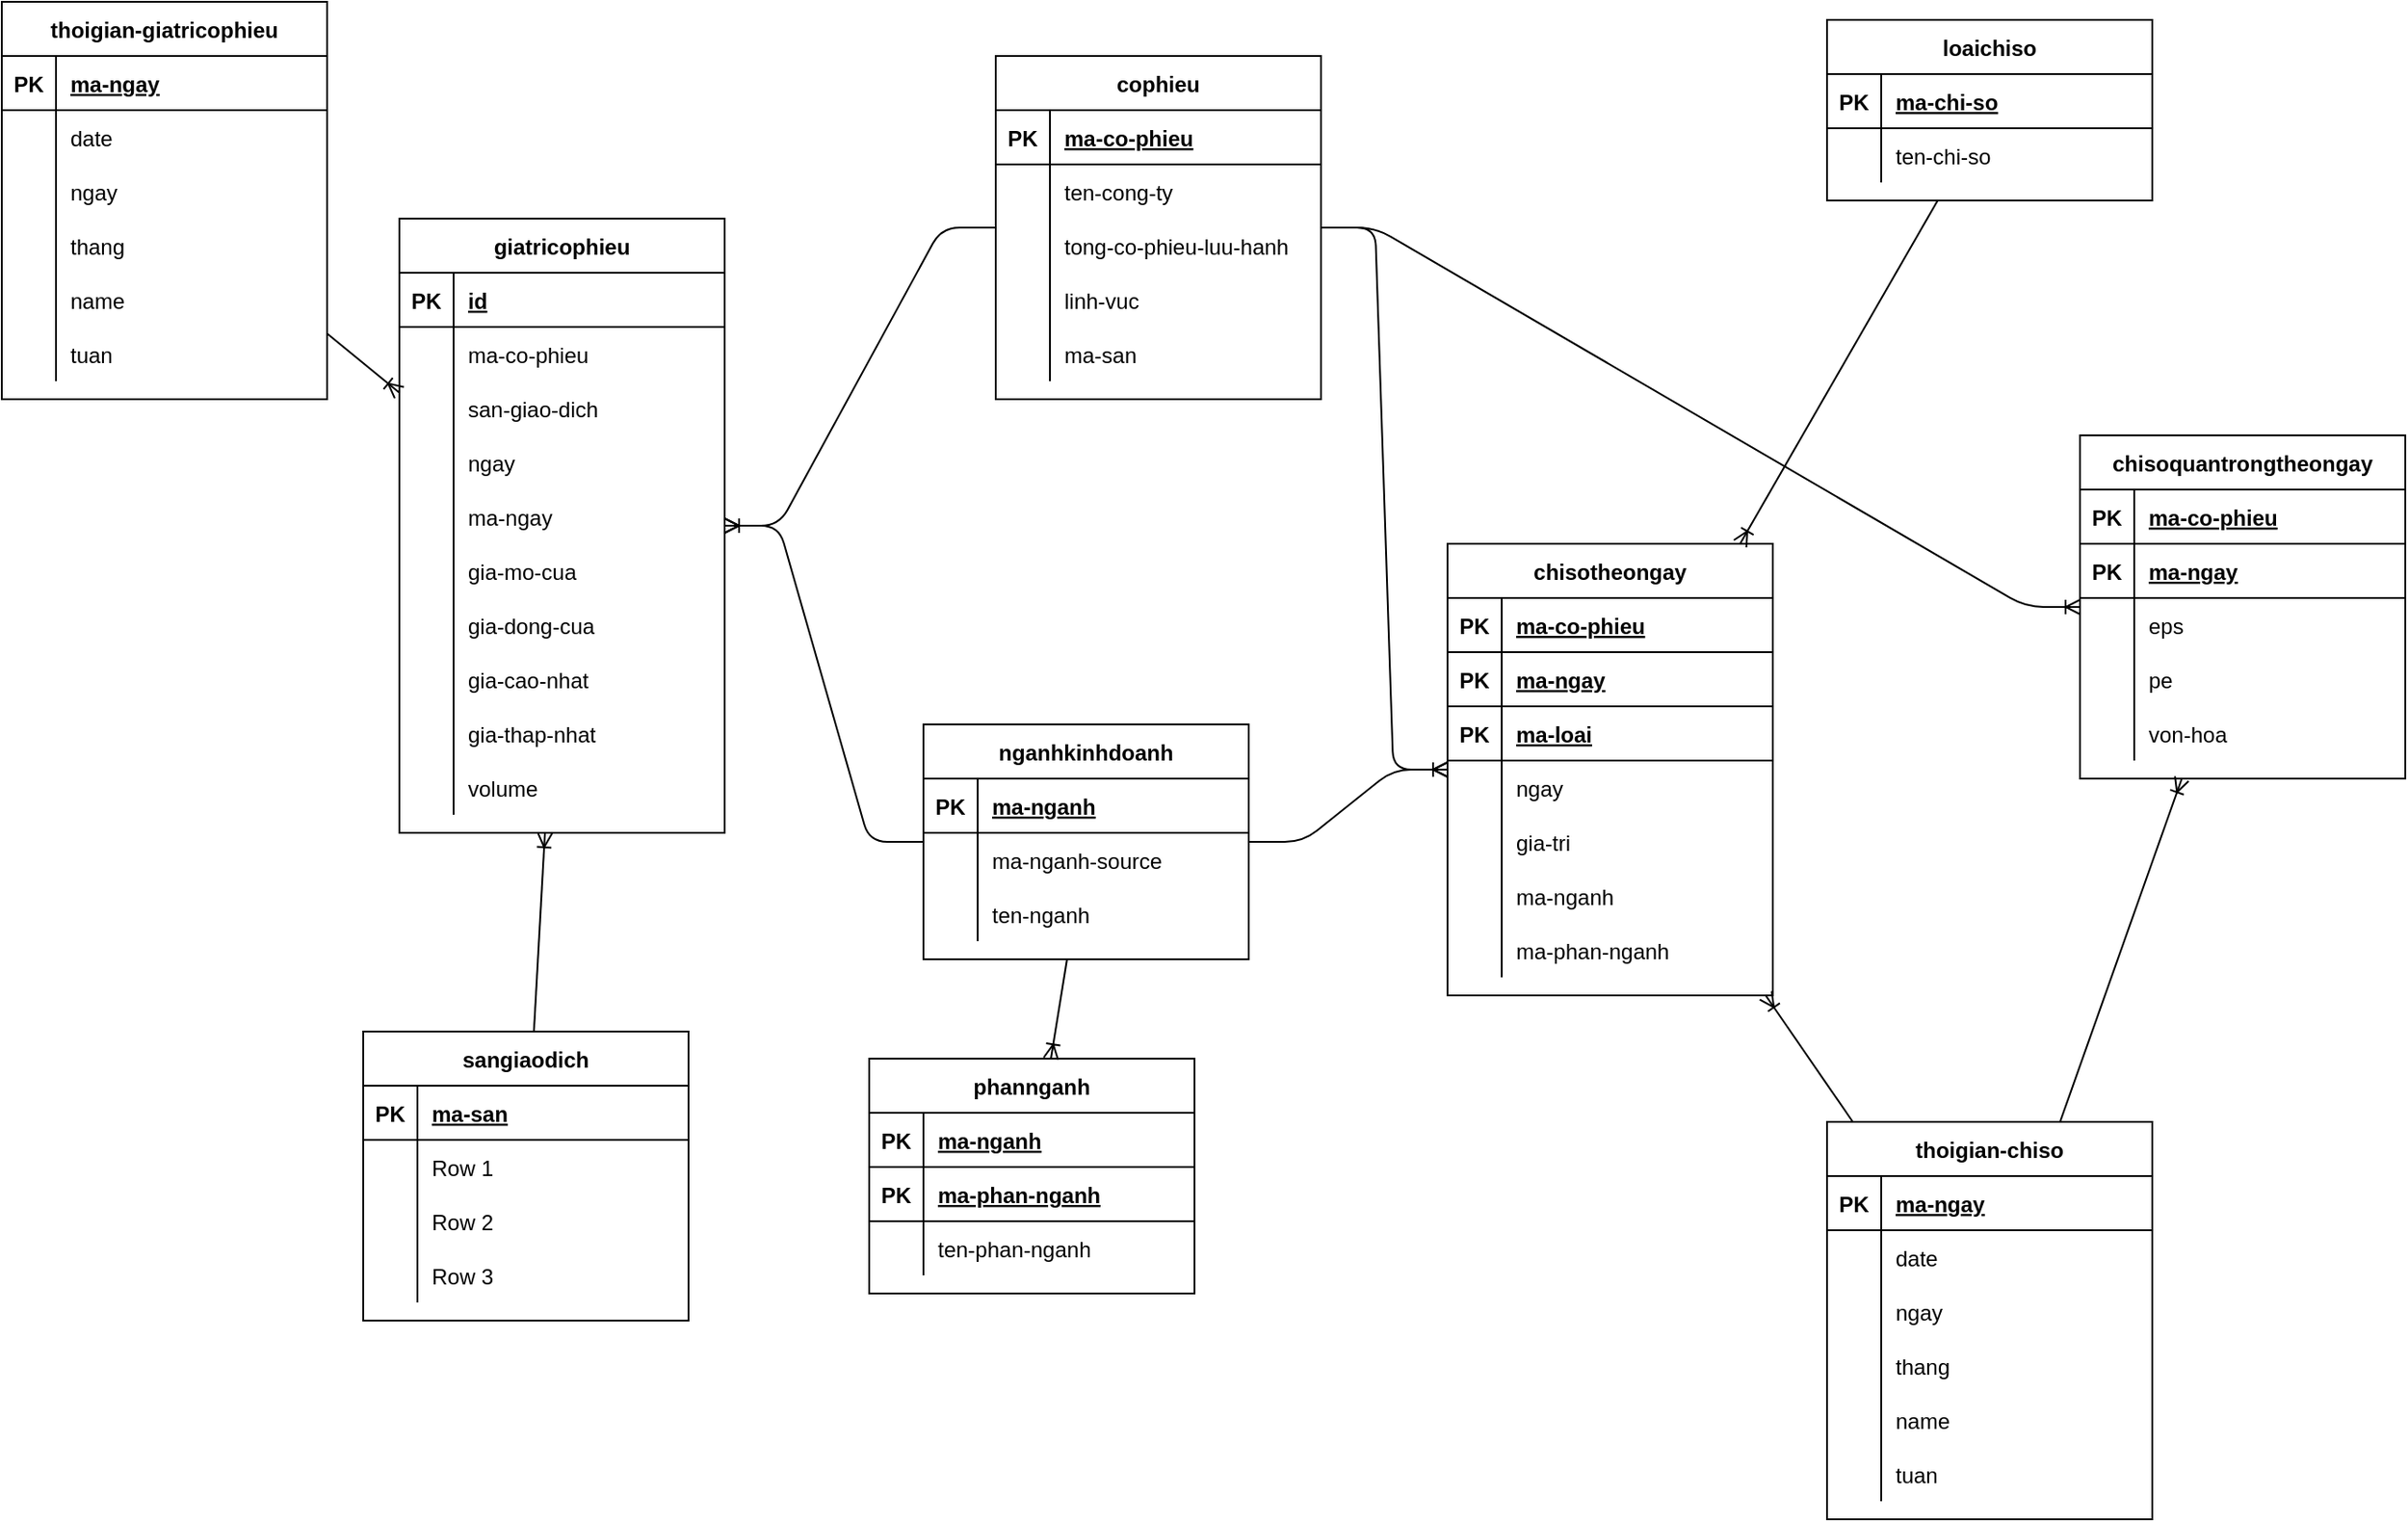<mxfile version="14.6.13" type="device"><diagram id="R2lEEEUBdFMjLlhIrx00" name="Page-1"><mxGraphModel dx="1936" dy="806" grid="1" gridSize="10" guides="1" tooltips="1" connect="1" arrows="1" fold="1" page="1" pageScale="1" pageWidth="850" pageHeight="1100" math="0" shadow="0" extFonts="Permanent Marker^https://fonts.googleapis.com/css?family=Permanent+Marker"><root><mxCell id="0"/><mxCell id="1" parent="0"/><mxCell id="QO1BXG3gy1LsnxN96RJE-1" value="giatricophieu" style="shape=table;startSize=30;container=1;collapsible=1;childLayout=tableLayout;fixedRows=1;rowLines=0;fontStyle=1;align=center;resizeLast=1;" parent="1" vertex="1"><mxGeometry x="60" y="210" width="180" height="340" as="geometry"/></mxCell><mxCell id="QO1BXG3gy1LsnxN96RJE-2" value="" style="shape=partialRectangle;collapsible=0;dropTarget=0;pointerEvents=0;fillColor=none;top=0;left=0;bottom=1;right=0;points=[[0,0.5],[1,0.5]];portConstraint=eastwest;" parent="QO1BXG3gy1LsnxN96RJE-1" vertex="1"><mxGeometry y="30" width="180" height="30" as="geometry"/></mxCell><mxCell id="QO1BXG3gy1LsnxN96RJE-3" value="PK" style="shape=partialRectangle;connectable=0;fillColor=none;top=0;left=0;bottom=0;right=0;fontStyle=1;overflow=hidden;" parent="QO1BXG3gy1LsnxN96RJE-2" vertex="1"><mxGeometry width="30" height="30" as="geometry"/></mxCell><mxCell id="QO1BXG3gy1LsnxN96RJE-4" value="id" style="shape=partialRectangle;connectable=0;fillColor=none;top=0;left=0;bottom=0;right=0;align=left;spacingLeft=6;fontStyle=5;overflow=hidden;" parent="QO1BXG3gy1LsnxN96RJE-2" vertex="1"><mxGeometry x="30" width="150" height="30" as="geometry"/></mxCell><mxCell id="QO1BXG3gy1LsnxN96RJE-5" value="" style="shape=partialRectangle;collapsible=0;dropTarget=0;pointerEvents=0;fillColor=none;top=0;left=0;bottom=0;right=0;points=[[0,0.5],[1,0.5]];portConstraint=eastwest;" parent="QO1BXG3gy1LsnxN96RJE-1" vertex="1"><mxGeometry y="60" width="180" height="30" as="geometry"/></mxCell><mxCell id="QO1BXG3gy1LsnxN96RJE-6" value="" style="shape=partialRectangle;connectable=0;fillColor=none;top=0;left=0;bottom=0;right=0;editable=1;overflow=hidden;" parent="QO1BXG3gy1LsnxN96RJE-5" vertex="1"><mxGeometry width="30" height="30" as="geometry"/></mxCell><mxCell id="QO1BXG3gy1LsnxN96RJE-7" value="ma-co-phieu" style="shape=partialRectangle;connectable=0;fillColor=none;top=0;left=0;bottom=0;right=0;align=left;spacingLeft=6;overflow=hidden;" parent="QO1BXG3gy1LsnxN96RJE-5" vertex="1"><mxGeometry x="30" width="150" height="30" as="geometry"/></mxCell><mxCell id="QO1BXG3gy1LsnxN96RJE-8" value="" style="shape=partialRectangle;collapsible=0;dropTarget=0;pointerEvents=0;fillColor=none;top=0;left=0;bottom=0;right=0;points=[[0,0.5],[1,0.5]];portConstraint=eastwest;" parent="QO1BXG3gy1LsnxN96RJE-1" vertex="1"><mxGeometry y="90" width="180" height="30" as="geometry"/></mxCell><mxCell id="QO1BXG3gy1LsnxN96RJE-9" value="" style="shape=partialRectangle;connectable=0;fillColor=none;top=0;left=0;bottom=0;right=0;editable=1;overflow=hidden;" parent="QO1BXG3gy1LsnxN96RJE-8" vertex="1"><mxGeometry width="30" height="30" as="geometry"/></mxCell><mxCell id="QO1BXG3gy1LsnxN96RJE-10" value="san-giao-dich" style="shape=partialRectangle;connectable=0;fillColor=none;top=0;left=0;bottom=0;right=0;align=left;spacingLeft=6;overflow=hidden;" parent="QO1BXG3gy1LsnxN96RJE-8" vertex="1"><mxGeometry x="30" width="150" height="30" as="geometry"/></mxCell><mxCell id="QO1BXG3gy1LsnxN96RJE-11" value="" style="shape=partialRectangle;collapsible=0;dropTarget=0;pointerEvents=0;fillColor=none;top=0;left=0;bottom=0;right=0;points=[[0,0.5],[1,0.5]];portConstraint=eastwest;" parent="QO1BXG3gy1LsnxN96RJE-1" vertex="1"><mxGeometry y="120" width="180" height="30" as="geometry"/></mxCell><mxCell id="QO1BXG3gy1LsnxN96RJE-12" value="" style="shape=partialRectangle;connectable=0;fillColor=none;top=0;left=0;bottom=0;right=0;editable=1;overflow=hidden;" parent="QO1BXG3gy1LsnxN96RJE-11" vertex="1"><mxGeometry width="30" height="30" as="geometry"/></mxCell><mxCell id="QO1BXG3gy1LsnxN96RJE-13" value="ngay" style="shape=partialRectangle;connectable=0;fillColor=none;top=0;left=0;bottom=0;right=0;align=left;spacingLeft=6;overflow=hidden;" parent="QO1BXG3gy1LsnxN96RJE-11" vertex="1"><mxGeometry x="30" width="150" height="30" as="geometry"/></mxCell><mxCell id="0ZC-6zuhGSkd_Fco87o0-4" value="" style="shape=partialRectangle;collapsible=0;dropTarget=0;pointerEvents=0;fillColor=none;top=0;left=0;bottom=0;right=0;points=[[0,0.5],[1,0.5]];portConstraint=eastwest;" parent="QO1BXG3gy1LsnxN96RJE-1" vertex="1"><mxGeometry y="150" width="180" height="30" as="geometry"/></mxCell><mxCell id="0ZC-6zuhGSkd_Fco87o0-5" value="" style="shape=partialRectangle;connectable=0;fillColor=none;top=0;left=0;bottom=0;right=0;editable=1;overflow=hidden;" parent="0ZC-6zuhGSkd_Fco87o0-4" vertex="1"><mxGeometry width="30" height="30" as="geometry"/></mxCell><mxCell id="0ZC-6zuhGSkd_Fco87o0-6" value="ma-ngay" style="shape=partialRectangle;connectable=0;fillColor=none;top=0;left=0;bottom=0;right=0;align=left;spacingLeft=6;overflow=hidden;" parent="0ZC-6zuhGSkd_Fco87o0-4" vertex="1"><mxGeometry x="30" width="150" height="30" as="geometry"/></mxCell><mxCell id="0ZC-6zuhGSkd_Fco87o0-7" value="" style="shape=partialRectangle;collapsible=0;dropTarget=0;pointerEvents=0;fillColor=none;top=0;left=0;bottom=0;right=0;points=[[0,0.5],[1,0.5]];portConstraint=eastwest;" parent="QO1BXG3gy1LsnxN96RJE-1" vertex="1"><mxGeometry y="180" width="180" height="30" as="geometry"/></mxCell><mxCell id="0ZC-6zuhGSkd_Fco87o0-8" value="" style="shape=partialRectangle;connectable=0;fillColor=none;top=0;left=0;bottom=0;right=0;editable=1;overflow=hidden;" parent="0ZC-6zuhGSkd_Fco87o0-7" vertex="1"><mxGeometry width="30" height="30" as="geometry"/></mxCell><mxCell id="0ZC-6zuhGSkd_Fco87o0-9" value="gia-mo-cua" style="shape=partialRectangle;connectable=0;fillColor=none;top=0;left=0;bottom=0;right=0;align=left;spacingLeft=6;overflow=hidden;" parent="0ZC-6zuhGSkd_Fco87o0-7" vertex="1"><mxGeometry x="30" width="150" height="30" as="geometry"/></mxCell><mxCell id="0ZC-6zuhGSkd_Fco87o0-10" value="" style="shape=partialRectangle;collapsible=0;dropTarget=0;pointerEvents=0;fillColor=none;top=0;left=0;bottom=0;right=0;points=[[0,0.5],[1,0.5]];portConstraint=eastwest;" parent="QO1BXG3gy1LsnxN96RJE-1" vertex="1"><mxGeometry y="210" width="180" height="30" as="geometry"/></mxCell><mxCell id="0ZC-6zuhGSkd_Fco87o0-11" value="" style="shape=partialRectangle;connectable=0;fillColor=none;top=0;left=0;bottom=0;right=0;editable=1;overflow=hidden;" parent="0ZC-6zuhGSkd_Fco87o0-10" vertex="1"><mxGeometry width="30" height="30" as="geometry"/></mxCell><mxCell id="0ZC-6zuhGSkd_Fco87o0-12" value="gia-dong-cua" style="shape=partialRectangle;connectable=0;fillColor=none;top=0;left=0;bottom=0;right=0;align=left;spacingLeft=6;overflow=hidden;" parent="0ZC-6zuhGSkd_Fco87o0-10" vertex="1"><mxGeometry x="30" width="150" height="30" as="geometry"/></mxCell><mxCell id="0ZC-6zuhGSkd_Fco87o0-13" value="" style="shape=partialRectangle;collapsible=0;dropTarget=0;pointerEvents=0;fillColor=none;top=0;left=0;bottom=0;right=0;points=[[0,0.5],[1,0.5]];portConstraint=eastwest;" parent="QO1BXG3gy1LsnxN96RJE-1" vertex="1"><mxGeometry y="240" width="180" height="30" as="geometry"/></mxCell><mxCell id="0ZC-6zuhGSkd_Fco87o0-14" value="" style="shape=partialRectangle;connectable=0;fillColor=none;top=0;left=0;bottom=0;right=0;editable=1;overflow=hidden;" parent="0ZC-6zuhGSkd_Fco87o0-13" vertex="1"><mxGeometry width="30" height="30" as="geometry"/></mxCell><mxCell id="0ZC-6zuhGSkd_Fco87o0-15" value="gia-cao-nhat" style="shape=partialRectangle;connectable=0;fillColor=none;top=0;left=0;bottom=0;right=0;align=left;spacingLeft=6;overflow=hidden;" parent="0ZC-6zuhGSkd_Fco87o0-13" vertex="1"><mxGeometry x="30" width="150" height="30" as="geometry"/></mxCell><mxCell id="0ZC-6zuhGSkd_Fco87o0-16" value="" style="shape=partialRectangle;collapsible=0;dropTarget=0;pointerEvents=0;fillColor=none;top=0;left=0;bottom=0;right=0;points=[[0,0.5],[1,0.5]];portConstraint=eastwest;" parent="QO1BXG3gy1LsnxN96RJE-1" vertex="1"><mxGeometry y="270" width="180" height="30" as="geometry"/></mxCell><mxCell id="0ZC-6zuhGSkd_Fco87o0-17" value="" style="shape=partialRectangle;connectable=0;fillColor=none;top=0;left=0;bottom=0;right=0;editable=1;overflow=hidden;" parent="0ZC-6zuhGSkd_Fco87o0-16" vertex="1"><mxGeometry width="30" height="30" as="geometry"/></mxCell><mxCell id="0ZC-6zuhGSkd_Fco87o0-18" value="gia-thap-nhat" style="shape=partialRectangle;connectable=0;fillColor=none;top=0;left=0;bottom=0;right=0;align=left;spacingLeft=6;overflow=hidden;" parent="0ZC-6zuhGSkd_Fco87o0-16" vertex="1"><mxGeometry x="30" width="150" height="30" as="geometry"/></mxCell><mxCell id="0ZC-6zuhGSkd_Fco87o0-19" value="" style="shape=partialRectangle;collapsible=0;dropTarget=0;pointerEvents=0;fillColor=none;top=0;left=0;bottom=0;right=0;points=[[0,0.5],[1,0.5]];portConstraint=eastwest;" parent="QO1BXG3gy1LsnxN96RJE-1" vertex="1"><mxGeometry y="300" width="180" height="30" as="geometry"/></mxCell><mxCell id="0ZC-6zuhGSkd_Fco87o0-20" value="" style="shape=partialRectangle;connectable=0;fillColor=none;top=0;left=0;bottom=0;right=0;editable=1;overflow=hidden;" parent="0ZC-6zuhGSkd_Fco87o0-19" vertex="1"><mxGeometry width="30" height="30" as="geometry"/></mxCell><mxCell id="0ZC-6zuhGSkd_Fco87o0-21" value="volume" style="shape=partialRectangle;connectable=0;fillColor=none;top=0;left=0;bottom=0;right=0;align=left;spacingLeft=6;overflow=hidden;" parent="0ZC-6zuhGSkd_Fco87o0-19" vertex="1"><mxGeometry x="30" width="150" height="30" as="geometry"/></mxCell><mxCell id="QO1BXG3gy1LsnxN96RJE-14" value="loaichiso" style="shape=table;startSize=30;container=1;collapsible=1;childLayout=tableLayout;fixedRows=1;rowLines=0;fontStyle=1;align=center;resizeLast=1;" parent="1" vertex="1"><mxGeometry x="850" y="100" width="180" height="100" as="geometry"/></mxCell><mxCell id="QO1BXG3gy1LsnxN96RJE-15" value="" style="shape=partialRectangle;collapsible=0;dropTarget=0;pointerEvents=0;fillColor=none;top=0;left=0;bottom=1;right=0;points=[[0,0.5],[1,0.5]];portConstraint=eastwest;" parent="QO1BXG3gy1LsnxN96RJE-14" vertex="1"><mxGeometry y="30" width="180" height="30" as="geometry"/></mxCell><mxCell id="QO1BXG3gy1LsnxN96RJE-16" value="PK" style="shape=partialRectangle;connectable=0;fillColor=none;top=0;left=0;bottom=0;right=0;fontStyle=1;overflow=hidden;" parent="QO1BXG3gy1LsnxN96RJE-15" vertex="1"><mxGeometry width="30" height="30" as="geometry"/></mxCell><mxCell id="QO1BXG3gy1LsnxN96RJE-17" value="ma-chi-so" style="shape=partialRectangle;connectable=0;fillColor=none;top=0;left=0;bottom=0;right=0;align=left;spacingLeft=6;fontStyle=5;overflow=hidden;" parent="QO1BXG3gy1LsnxN96RJE-15" vertex="1"><mxGeometry x="30" width="150" height="30" as="geometry"/></mxCell><mxCell id="QO1BXG3gy1LsnxN96RJE-18" value="" style="shape=partialRectangle;collapsible=0;dropTarget=0;pointerEvents=0;fillColor=none;top=0;left=0;bottom=0;right=0;points=[[0,0.5],[1,0.5]];portConstraint=eastwest;" parent="QO1BXG3gy1LsnxN96RJE-14" vertex="1"><mxGeometry y="60" width="180" height="30" as="geometry"/></mxCell><mxCell id="QO1BXG3gy1LsnxN96RJE-19" value="" style="shape=partialRectangle;connectable=0;fillColor=none;top=0;left=0;bottom=0;right=0;editable=1;overflow=hidden;" parent="QO1BXG3gy1LsnxN96RJE-18" vertex="1"><mxGeometry width="30" height="30" as="geometry"/></mxCell><mxCell id="QO1BXG3gy1LsnxN96RJE-20" value="ten-chi-so" style="shape=partialRectangle;connectable=0;fillColor=none;top=0;left=0;bottom=0;right=0;align=left;spacingLeft=6;overflow=hidden;" parent="QO1BXG3gy1LsnxN96RJE-18" vertex="1"><mxGeometry x="30" width="150" height="30" as="geometry"/></mxCell><mxCell id="QO1BXG3gy1LsnxN96RJE-27" value="cophieu" style="shape=table;startSize=30;container=1;collapsible=1;childLayout=tableLayout;fixedRows=1;rowLines=0;fontStyle=1;align=center;resizeLast=1;" parent="1" vertex="1"><mxGeometry x="390" y="120" width="180" height="190" as="geometry"/></mxCell><mxCell id="QO1BXG3gy1LsnxN96RJE-28" value="" style="shape=partialRectangle;collapsible=0;dropTarget=0;pointerEvents=0;fillColor=none;top=0;left=0;bottom=1;right=0;points=[[0,0.5],[1,0.5]];portConstraint=eastwest;" parent="QO1BXG3gy1LsnxN96RJE-27" vertex="1"><mxGeometry y="30" width="180" height="30" as="geometry"/></mxCell><mxCell id="QO1BXG3gy1LsnxN96RJE-29" value="PK" style="shape=partialRectangle;connectable=0;fillColor=none;top=0;left=0;bottom=0;right=0;fontStyle=1;overflow=hidden;" parent="QO1BXG3gy1LsnxN96RJE-28" vertex="1"><mxGeometry width="30" height="30" as="geometry"/></mxCell><mxCell id="QO1BXG3gy1LsnxN96RJE-30" value="ma-co-phieu" style="shape=partialRectangle;connectable=0;fillColor=none;top=0;left=0;bottom=0;right=0;align=left;spacingLeft=6;fontStyle=5;overflow=hidden;" parent="QO1BXG3gy1LsnxN96RJE-28" vertex="1"><mxGeometry x="30" width="150" height="30" as="geometry"/></mxCell><mxCell id="QO1BXG3gy1LsnxN96RJE-31" value="" style="shape=partialRectangle;collapsible=0;dropTarget=0;pointerEvents=0;fillColor=none;top=0;left=0;bottom=0;right=0;points=[[0,0.5],[1,0.5]];portConstraint=eastwest;" parent="QO1BXG3gy1LsnxN96RJE-27" vertex="1"><mxGeometry y="60" width="180" height="30" as="geometry"/></mxCell><mxCell id="QO1BXG3gy1LsnxN96RJE-32" value="" style="shape=partialRectangle;connectable=0;fillColor=none;top=0;left=0;bottom=0;right=0;editable=1;overflow=hidden;" parent="QO1BXG3gy1LsnxN96RJE-31" vertex="1"><mxGeometry width="30" height="30" as="geometry"/></mxCell><mxCell id="QO1BXG3gy1LsnxN96RJE-33" value="ten-cong-ty" style="shape=partialRectangle;connectable=0;fillColor=none;top=0;left=0;bottom=0;right=0;align=left;spacingLeft=6;overflow=hidden;" parent="QO1BXG3gy1LsnxN96RJE-31" vertex="1"><mxGeometry x="30" width="150" height="30" as="geometry"/></mxCell><mxCell id="QO1BXG3gy1LsnxN96RJE-34" value="" style="shape=partialRectangle;collapsible=0;dropTarget=0;pointerEvents=0;fillColor=none;top=0;left=0;bottom=0;right=0;points=[[0,0.5],[1,0.5]];portConstraint=eastwest;" parent="QO1BXG3gy1LsnxN96RJE-27" vertex="1"><mxGeometry y="90" width="180" height="30" as="geometry"/></mxCell><mxCell id="QO1BXG3gy1LsnxN96RJE-35" value="" style="shape=partialRectangle;connectable=0;fillColor=none;top=0;left=0;bottom=0;right=0;editable=1;overflow=hidden;" parent="QO1BXG3gy1LsnxN96RJE-34" vertex="1"><mxGeometry width="30" height="30" as="geometry"/></mxCell><mxCell id="QO1BXG3gy1LsnxN96RJE-36" value="tong-co-phieu-luu-hanh" style="shape=partialRectangle;connectable=0;fillColor=none;top=0;left=0;bottom=0;right=0;align=left;spacingLeft=6;overflow=hidden;" parent="QO1BXG3gy1LsnxN96RJE-34" vertex="1"><mxGeometry x="30" width="150" height="30" as="geometry"/></mxCell><mxCell id="QO1BXG3gy1LsnxN96RJE-37" value="" style="shape=partialRectangle;collapsible=0;dropTarget=0;pointerEvents=0;fillColor=none;top=0;left=0;bottom=0;right=0;points=[[0,0.5],[1,0.5]];portConstraint=eastwest;" parent="QO1BXG3gy1LsnxN96RJE-27" vertex="1"><mxGeometry y="120" width="180" height="30" as="geometry"/></mxCell><mxCell id="QO1BXG3gy1LsnxN96RJE-38" value="" style="shape=partialRectangle;connectable=0;fillColor=none;top=0;left=0;bottom=0;right=0;editable=1;overflow=hidden;" parent="QO1BXG3gy1LsnxN96RJE-37" vertex="1"><mxGeometry width="30" height="30" as="geometry"/></mxCell><mxCell id="QO1BXG3gy1LsnxN96RJE-39" value="linh-vuc" style="shape=partialRectangle;connectable=0;fillColor=none;top=0;left=0;bottom=0;right=0;align=left;spacingLeft=6;overflow=hidden;" parent="QO1BXG3gy1LsnxN96RJE-37" vertex="1"><mxGeometry x="30" width="150" height="30" as="geometry"/></mxCell><mxCell id="0ZC-6zuhGSkd_Fco87o0-1" value="" style="shape=partialRectangle;collapsible=0;dropTarget=0;pointerEvents=0;fillColor=none;top=0;left=0;bottom=0;right=0;points=[[0,0.5],[1,0.5]];portConstraint=eastwest;" parent="QO1BXG3gy1LsnxN96RJE-27" vertex="1"><mxGeometry y="150" width="180" height="30" as="geometry"/></mxCell><mxCell id="0ZC-6zuhGSkd_Fco87o0-2" value="" style="shape=partialRectangle;connectable=0;fillColor=none;top=0;left=0;bottom=0;right=0;editable=1;overflow=hidden;" parent="0ZC-6zuhGSkd_Fco87o0-1" vertex="1"><mxGeometry width="30" height="30" as="geometry"/></mxCell><mxCell id="0ZC-6zuhGSkd_Fco87o0-3" value="ma-san" style="shape=partialRectangle;connectable=0;fillColor=none;top=0;left=0;bottom=0;right=0;align=left;spacingLeft=6;overflow=hidden;" parent="0ZC-6zuhGSkd_Fco87o0-1" vertex="1"><mxGeometry x="30" width="150" height="30" as="geometry"/></mxCell><mxCell id="QO1BXG3gy1LsnxN96RJE-40" value="sangiaodich" style="shape=table;startSize=30;container=1;collapsible=1;childLayout=tableLayout;fixedRows=1;rowLines=0;fontStyle=1;align=center;resizeLast=1;" parent="1" vertex="1"><mxGeometry x="40" y="660" width="180" height="160" as="geometry"/></mxCell><mxCell id="QO1BXG3gy1LsnxN96RJE-41" value="" style="shape=partialRectangle;collapsible=0;dropTarget=0;pointerEvents=0;fillColor=none;top=0;left=0;bottom=1;right=0;points=[[0,0.5],[1,0.5]];portConstraint=eastwest;" parent="QO1BXG3gy1LsnxN96RJE-40" vertex="1"><mxGeometry y="30" width="180" height="30" as="geometry"/></mxCell><mxCell id="QO1BXG3gy1LsnxN96RJE-42" value="PK" style="shape=partialRectangle;connectable=0;fillColor=none;top=0;left=0;bottom=0;right=0;fontStyle=1;overflow=hidden;" parent="QO1BXG3gy1LsnxN96RJE-41" vertex="1"><mxGeometry width="30" height="30" as="geometry"/></mxCell><mxCell id="QO1BXG3gy1LsnxN96RJE-43" value="ma-san" style="shape=partialRectangle;connectable=0;fillColor=none;top=0;left=0;bottom=0;right=0;align=left;spacingLeft=6;fontStyle=5;overflow=hidden;" parent="QO1BXG3gy1LsnxN96RJE-41" vertex="1"><mxGeometry x="30" width="150" height="30" as="geometry"/></mxCell><mxCell id="QO1BXG3gy1LsnxN96RJE-44" value="" style="shape=partialRectangle;collapsible=0;dropTarget=0;pointerEvents=0;fillColor=none;top=0;left=0;bottom=0;right=0;points=[[0,0.5],[1,0.5]];portConstraint=eastwest;" parent="QO1BXG3gy1LsnxN96RJE-40" vertex="1"><mxGeometry y="60" width="180" height="30" as="geometry"/></mxCell><mxCell id="QO1BXG3gy1LsnxN96RJE-45" value="" style="shape=partialRectangle;connectable=0;fillColor=none;top=0;left=0;bottom=0;right=0;editable=1;overflow=hidden;" parent="QO1BXG3gy1LsnxN96RJE-44" vertex="1"><mxGeometry width="30" height="30" as="geometry"/></mxCell><mxCell id="QO1BXG3gy1LsnxN96RJE-46" value="Row 1" style="shape=partialRectangle;connectable=0;fillColor=none;top=0;left=0;bottom=0;right=0;align=left;spacingLeft=6;overflow=hidden;" parent="QO1BXG3gy1LsnxN96RJE-44" vertex="1"><mxGeometry x="30" width="150" height="30" as="geometry"/></mxCell><mxCell id="QO1BXG3gy1LsnxN96RJE-47" value="" style="shape=partialRectangle;collapsible=0;dropTarget=0;pointerEvents=0;fillColor=none;top=0;left=0;bottom=0;right=0;points=[[0,0.5],[1,0.5]];portConstraint=eastwest;" parent="QO1BXG3gy1LsnxN96RJE-40" vertex="1"><mxGeometry y="90" width="180" height="30" as="geometry"/></mxCell><mxCell id="QO1BXG3gy1LsnxN96RJE-48" value="" style="shape=partialRectangle;connectable=0;fillColor=none;top=0;left=0;bottom=0;right=0;editable=1;overflow=hidden;" parent="QO1BXG3gy1LsnxN96RJE-47" vertex="1"><mxGeometry width="30" height="30" as="geometry"/></mxCell><mxCell id="QO1BXG3gy1LsnxN96RJE-49" value="Row 2" style="shape=partialRectangle;connectable=0;fillColor=none;top=0;left=0;bottom=0;right=0;align=left;spacingLeft=6;overflow=hidden;" parent="QO1BXG3gy1LsnxN96RJE-47" vertex="1"><mxGeometry x="30" width="150" height="30" as="geometry"/></mxCell><mxCell id="QO1BXG3gy1LsnxN96RJE-50" value="" style="shape=partialRectangle;collapsible=0;dropTarget=0;pointerEvents=0;fillColor=none;top=0;left=0;bottom=0;right=0;points=[[0,0.5],[1,0.5]];portConstraint=eastwest;" parent="QO1BXG3gy1LsnxN96RJE-40" vertex="1"><mxGeometry y="120" width="180" height="30" as="geometry"/></mxCell><mxCell id="QO1BXG3gy1LsnxN96RJE-51" value="" style="shape=partialRectangle;connectable=0;fillColor=none;top=0;left=0;bottom=0;right=0;editable=1;overflow=hidden;" parent="QO1BXG3gy1LsnxN96RJE-50" vertex="1"><mxGeometry width="30" height="30" as="geometry"/></mxCell><mxCell id="QO1BXG3gy1LsnxN96RJE-52" value="Row 3" style="shape=partialRectangle;connectable=0;fillColor=none;top=0;left=0;bottom=0;right=0;align=left;spacingLeft=6;overflow=hidden;" parent="QO1BXG3gy1LsnxN96RJE-50" vertex="1"><mxGeometry x="30" width="150" height="30" as="geometry"/></mxCell><mxCell id="QO1BXG3gy1LsnxN96RJE-53" value="chisotheongay" style="shape=table;startSize=30;container=1;collapsible=1;childLayout=tableLayout;fixedRows=1;rowLines=0;fontStyle=1;align=center;resizeLast=1;" parent="1" vertex="1"><mxGeometry x="640" y="390" width="180" height="250" as="geometry"/></mxCell><mxCell id="QO1BXG3gy1LsnxN96RJE-54" value="" style="shape=partialRectangle;collapsible=0;dropTarget=0;pointerEvents=0;fillColor=none;top=0;left=0;bottom=1;right=0;points=[[0,0.5],[1,0.5]];portConstraint=eastwest;" parent="QO1BXG3gy1LsnxN96RJE-53" vertex="1"><mxGeometry y="30" width="180" height="30" as="geometry"/></mxCell><mxCell id="QO1BXG3gy1LsnxN96RJE-55" value="PK" style="shape=partialRectangle;connectable=0;fillColor=none;top=0;left=0;bottom=0;right=0;fontStyle=1;overflow=hidden;" parent="QO1BXG3gy1LsnxN96RJE-54" vertex="1"><mxGeometry width="30" height="30" as="geometry"/></mxCell><mxCell id="QO1BXG3gy1LsnxN96RJE-56" value="ma-co-phieu" style="shape=partialRectangle;connectable=0;fillColor=none;top=0;left=0;bottom=0;right=0;align=left;spacingLeft=6;fontStyle=5;overflow=hidden;" parent="QO1BXG3gy1LsnxN96RJE-54" vertex="1"><mxGeometry x="30" width="150" height="30" as="geometry"/></mxCell><mxCell id="x4Xtujk3ftGnNGTh_OYE-20" value="" style="shape=partialRectangle;collapsible=0;dropTarget=0;pointerEvents=0;fillColor=none;top=0;left=0;bottom=1;right=0;points=[[0,0.5],[1,0.5]];portConstraint=eastwest;" vertex="1" parent="QO1BXG3gy1LsnxN96RJE-53"><mxGeometry y="60" width="180" height="30" as="geometry"/></mxCell><mxCell id="x4Xtujk3ftGnNGTh_OYE-21" value="PK" style="shape=partialRectangle;connectable=0;fillColor=none;top=0;left=0;bottom=0;right=0;fontStyle=1;overflow=hidden;" vertex="1" parent="x4Xtujk3ftGnNGTh_OYE-20"><mxGeometry width="30" height="30" as="geometry"/></mxCell><mxCell id="x4Xtujk3ftGnNGTh_OYE-22" value="ma-ngay" style="shape=partialRectangle;connectable=0;fillColor=none;top=0;left=0;bottom=0;right=0;align=left;spacingLeft=6;fontStyle=5;overflow=hidden;" vertex="1" parent="x4Xtujk3ftGnNGTh_OYE-20"><mxGeometry x="30" width="150" height="30" as="geometry"/></mxCell><mxCell id="x4Xtujk3ftGnNGTh_OYE-23" value="" style="shape=partialRectangle;collapsible=0;dropTarget=0;pointerEvents=0;fillColor=none;top=0;left=0;bottom=1;right=0;points=[[0,0.5],[1,0.5]];portConstraint=eastwest;" vertex="1" parent="QO1BXG3gy1LsnxN96RJE-53"><mxGeometry y="90" width="180" height="30" as="geometry"/></mxCell><mxCell id="x4Xtujk3ftGnNGTh_OYE-24" value="PK" style="shape=partialRectangle;connectable=0;fillColor=none;top=0;left=0;bottom=0;right=0;fontStyle=1;overflow=hidden;" vertex="1" parent="x4Xtujk3ftGnNGTh_OYE-23"><mxGeometry width="30" height="30" as="geometry"/></mxCell><mxCell id="x4Xtujk3ftGnNGTh_OYE-25" value="ma-loai" style="shape=partialRectangle;connectable=0;fillColor=none;top=0;left=0;bottom=0;right=0;align=left;spacingLeft=6;fontStyle=5;overflow=hidden;" vertex="1" parent="x4Xtujk3ftGnNGTh_OYE-23"><mxGeometry x="30" width="150" height="30" as="geometry"/></mxCell><mxCell id="QO1BXG3gy1LsnxN96RJE-63" value="" style="shape=partialRectangle;collapsible=0;dropTarget=0;pointerEvents=0;fillColor=none;top=0;left=0;bottom=0;right=0;points=[[0,0.5],[1,0.5]];portConstraint=eastwest;" parent="QO1BXG3gy1LsnxN96RJE-53" vertex="1"><mxGeometry y="120" width="180" height="30" as="geometry"/></mxCell><mxCell id="QO1BXG3gy1LsnxN96RJE-64" value="" style="shape=partialRectangle;connectable=0;fillColor=none;top=0;left=0;bottom=0;right=0;editable=1;overflow=hidden;" parent="QO1BXG3gy1LsnxN96RJE-63" vertex="1"><mxGeometry width="30" height="30" as="geometry"/></mxCell><mxCell id="QO1BXG3gy1LsnxN96RJE-65" value="ngay" style="shape=partialRectangle;connectable=0;fillColor=none;top=0;left=0;bottom=0;right=0;align=left;spacingLeft=6;overflow=hidden;" parent="QO1BXG3gy1LsnxN96RJE-63" vertex="1"><mxGeometry x="30" width="150" height="30" as="geometry"/></mxCell><mxCell id="0ZC-6zuhGSkd_Fco87o0-25" value="" style="shape=partialRectangle;collapsible=0;dropTarget=0;pointerEvents=0;fillColor=none;top=0;left=0;bottom=0;right=0;points=[[0,0.5],[1,0.5]];portConstraint=eastwest;" parent="QO1BXG3gy1LsnxN96RJE-53" vertex="1"><mxGeometry y="150" width="180" height="30" as="geometry"/></mxCell><mxCell id="0ZC-6zuhGSkd_Fco87o0-26" value="" style="shape=partialRectangle;connectable=0;fillColor=none;top=0;left=0;bottom=0;right=0;editable=1;overflow=hidden;" parent="0ZC-6zuhGSkd_Fco87o0-25" vertex="1"><mxGeometry width="30" height="30" as="geometry"/></mxCell><mxCell id="0ZC-6zuhGSkd_Fco87o0-27" value="gia-tri" style="shape=partialRectangle;connectable=0;fillColor=none;top=0;left=0;bottom=0;right=0;align=left;spacingLeft=6;overflow=hidden;" parent="0ZC-6zuhGSkd_Fco87o0-25" vertex="1"><mxGeometry x="30" width="150" height="30" as="geometry"/></mxCell><mxCell id="0ZC-6zuhGSkd_Fco87o0-28" value="" style="shape=partialRectangle;collapsible=0;dropTarget=0;pointerEvents=0;fillColor=none;top=0;left=0;bottom=0;right=0;points=[[0,0.5],[1,0.5]];portConstraint=eastwest;" parent="QO1BXG3gy1LsnxN96RJE-53" vertex="1"><mxGeometry y="180" width="180" height="30" as="geometry"/></mxCell><mxCell id="0ZC-6zuhGSkd_Fco87o0-29" value="" style="shape=partialRectangle;connectable=0;fillColor=none;top=0;left=0;bottom=0;right=0;editable=1;overflow=hidden;" parent="0ZC-6zuhGSkd_Fco87o0-28" vertex="1"><mxGeometry width="30" height="30" as="geometry"/></mxCell><mxCell id="0ZC-6zuhGSkd_Fco87o0-30" value="ma-nganh" style="shape=partialRectangle;connectable=0;fillColor=none;top=0;left=0;bottom=0;right=0;align=left;spacingLeft=6;overflow=hidden;" parent="0ZC-6zuhGSkd_Fco87o0-28" vertex="1"><mxGeometry x="30" width="150" height="30" as="geometry"/></mxCell><mxCell id="0ZC-6zuhGSkd_Fco87o0-31" value="" style="shape=partialRectangle;collapsible=0;dropTarget=0;pointerEvents=0;fillColor=none;top=0;left=0;bottom=0;right=0;points=[[0,0.5],[1,0.5]];portConstraint=eastwest;" parent="QO1BXG3gy1LsnxN96RJE-53" vertex="1"><mxGeometry y="210" width="180" height="30" as="geometry"/></mxCell><mxCell id="0ZC-6zuhGSkd_Fco87o0-32" value="" style="shape=partialRectangle;connectable=0;fillColor=none;top=0;left=0;bottom=0;right=0;editable=1;overflow=hidden;" parent="0ZC-6zuhGSkd_Fco87o0-31" vertex="1"><mxGeometry width="30" height="30" as="geometry"/></mxCell><mxCell id="0ZC-6zuhGSkd_Fco87o0-33" value="ma-phan-nganh" style="shape=partialRectangle;connectable=0;fillColor=none;top=0;left=0;bottom=0;right=0;align=left;spacingLeft=6;overflow=hidden;" parent="0ZC-6zuhGSkd_Fco87o0-31" vertex="1"><mxGeometry x="30" width="150" height="30" as="geometry"/></mxCell><mxCell id="QO1BXG3gy1LsnxN96RJE-66" value="nganhkinhdoanh" style="shape=table;startSize=30;container=1;collapsible=1;childLayout=tableLayout;fixedRows=1;rowLines=0;fontStyle=1;align=center;resizeLast=1;" parent="1" vertex="1"><mxGeometry x="350" y="490" width="180" height="130" as="geometry"/></mxCell><mxCell id="QO1BXG3gy1LsnxN96RJE-67" value="" style="shape=partialRectangle;collapsible=0;dropTarget=0;pointerEvents=0;fillColor=none;top=0;left=0;bottom=1;right=0;points=[[0,0.5],[1,0.5]];portConstraint=eastwest;" parent="QO1BXG3gy1LsnxN96RJE-66" vertex="1"><mxGeometry y="30" width="180" height="30" as="geometry"/></mxCell><mxCell id="QO1BXG3gy1LsnxN96RJE-68" value="PK" style="shape=partialRectangle;connectable=0;fillColor=none;top=0;left=0;bottom=0;right=0;fontStyle=1;overflow=hidden;" parent="QO1BXG3gy1LsnxN96RJE-67" vertex="1"><mxGeometry width="30" height="30" as="geometry"/></mxCell><mxCell id="QO1BXG3gy1LsnxN96RJE-69" value="ma-nganh" style="shape=partialRectangle;connectable=0;fillColor=none;top=0;left=0;bottom=0;right=0;align=left;spacingLeft=6;fontStyle=5;overflow=hidden;" parent="QO1BXG3gy1LsnxN96RJE-67" vertex="1"><mxGeometry x="30" width="150" height="30" as="geometry"/></mxCell><mxCell id="QO1BXG3gy1LsnxN96RJE-70" value="" style="shape=partialRectangle;collapsible=0;dropTarget=0;pointerEvents=0;fillColor=none;top=0;left=0;bottom=0;right=0;points=[[0,0.5],[1,0.5]];portConstraint=eastwest;" parent="QO1BXG3gy1LsnxN96RJE-66" vertex="1"><mxGeometry y="60" width="180" height="30" as="geometry"/></mxCell><mxCell id="QO1BXG3gy1LsnxN96RJE-71" value="" style="shape=partialRectangle;connectable=0;fillColor=none;top=0;left=0;bottom=0;right=0;editable=1;overflow=hidden;" parent="QO1BXG3gy1LsnxN96RJE-70" vertex="1"><mxGeometry width="30" height="30" as="geometry"/></mxCell><mxCell id="QO1BXG3gy1LsnxN96RJE-72" value="ma-nganh-source" style="shape=partialRectangle;connectable=0;fillColor=none;top=0;left=0;bottom=0;right=0;align=left;spacingLeft=6;overflow=hidden;" parent="QO1BXG3gy1LsnxN96RJE-70" vertex="1"><mxGeometry x="30" width="150" height="30" as="geometry"/></mxCell><mxCell id="QO1BXG3gy1LsnxN96RJE-73" value="" style="shape=partialRectangle;collapsible=0;dropTarget=0;pointerEvents=0;fillColor=none;top=0;left=0;bottom=0;right=0;points=[[0,0.5],[1,0.5]];portConstraint=eastwest;" parent="QO1BXG3gy1LsnxN96RJE-66" vertex="1"><mxGeometry y="90" width="180" height="30" as="geometry"/></mxCell><mxCell id="QO1BXG3gy1LsnxN96RJE-74" value="" style="shape=partialRectangle;connectable=0;fillColor=none;top=0;left=0;bottom=0;right=0;editable=1;overflow=hidden;" parent="QO1BXG3gy1LsnxN96RJE-73" vertex="1"><mxGeometry width="30" height="30" as="geometry"/></mxCell><mxCell id="QO1BXG3gy1LsnxN96RJE-75" value="ten-nganh" style="shape=partialRectangle;connectable=0;fillColor=none;top=0;left=0;bottom=0;right=0;align=left;spacingLeft=6;overflow=hidden;" parent="QO1BXG3gy1LsnxN96RJE-73" vertex="1"><mxGeometry x="30" width="150" height="30" as="geometry"/></mxCell><mxCell id="QO1BXG3gy1LsnxN96RJE-79" value="phannganh" style="shape=table;startSize=30;container=1;collapsible=1;childLayout=tableLayout;fixedRows=1;rowLines=0;fontStyle=1;align=center;resizeLast=1;" parent="1" vertex="1"><mxGeometry x="320" y="675" width="180" height="130" as="geometry"/></mxCell><mxCell id="QO1BXG3gy1LsnxN96RJE-80" value="" style="shape=partialRectangle;collapsible=0;dropTarget=0;pointerEvents=0;fillColor=none;top=0;left=0;bottom=1;right=0;points=[[0,0.5],[1,0.5]];portConstraint=eastwest;" parent="QO1BXG3gy1LsnxN96RJE-79" vertex="1"><mxGeometry y="30" width="180" height="30" as="geometry"/></mxCell><mxCell id="QO1BXG3gy1LsnxN96RJE-81" value="PK" style="shape=partialRectangle;connectable=0;fillColor=none;top=0;left=0;bottom=0;right=0;fontStyle=1;overflow=hidden;" parent="QO1BXG3gy1LsnxN96RJE-80" vertex="1"><mxGeometry width="30" height="30" as="geometry"/></mxCell><mxCell id="QO1BXG3gy1LsnxN96RJE-82" value="ma-nganh" style="shape=partialRectangle;connectable=0;fillColor=none;top=0;left=0;bottom=0;right=0;align=left;spacingLeft=6;fontStyle=5;overflow=hidden;" parent="QO1BXG3gy1LsnxN96RJE-80" vertex="1"><mxGeometry x="30" width="150" height="30" as="geometry"/></mxCell><mxCell id="0ZC-6zuhGSkd_Fco87o0-85" value="" style="shape=partialRectangle;collapsible=0;dropTarget=0;pointerEvents=0;fillColor=none;top=0;left=0;bottom=1;right=0;points=[[0,0.5],[1,0.5]];portConstraint=eastwest;" parent="QO1BXG3gy1LsnxN96RJE-79" vertex="1"><mxGeometry y="60" width="180" height="30" as="geometry"/></mxCell><mxCell id="0ZC-6zuhGSkd_Fco87o0-86" value="PK" style="shape=partialRectangle;connectable=0;fillColor=none;top=0;left=0;bottom=0;right=0;fontStyle=1;overflow=hidden;" parent="0ZC-6zuhGSkd_Fco87o0-85" vertex="1"><mxGeometry width="30" height="30" as="geometry"/></mxCell><mxCell id="0ZC-6zuhGSkd_Fco87o0-87" value="ma-phan-nganh" style="shape=partialRectangle;connectable=0;fillColor=none;top=0;left=0;bottom=0;right=0;align=left;spacingLeft=6;fontStyle=5;overflow=hidden;" parent="0ZC-6zuhGSkd_Fco87o0-85" vertex="1"><mxGeometry x="30" width="150" height="30" as="geometry"/></mxCell><mxCell id="QO1BXG3gy1LsnxN96RJE-83" value="" style="shape=partialRectangle;collapsible=0;dropTarget=0;pointerEvents=0;fillColor=none;top=0;left=0;bottom=0;right=0;points=[[0,0.5],[1,0.5]];portConstraint=eastwest;" parent="QO1BXG3gy1LsnxN96RJE-79" vertex="1"><mxGeometry y="90" width="180" height="30" as="geometry"/></mxCell><mxCell id="QO1BXG3gy1LsnxN96RJE-84" value="" style="shape=partialRectangle;connectable=0;fillColor=none;top=0;left=0;bottom=0;right=0;editable=1;overflow=hidden;" parent="QO1BXG3gy1LsnxN96RJE-83" vertex="1"><mxGeometry width="30" height="30" as="geometry"/></mxCell><mxCell id="QO1BXG3gy1LsnxN96RJE-85" value="ten-phan-nganh" style="shape=partialRectangle;connectable=0;fillColor=none;top=0;left=0;bottom=0;right=0;align=left;spacingLeft=6;overflow=hidden;" parent="QO1BXG3gy1LsnxN96RJE-83" vertex="1"><mxGeometry x="30" width="150" height="30" as="geometry"/></mxCell><mxCell id="0ZC-6zuhGSkd_Fco87o0-34" value="thoigian-giatricophieu" style="shape=table;startSize=30;container=1;collapsible=1;childLayout=tableLayout;fixedRows=1;rowLines=0;fontStyle=1;align=center;resizeLast=1;" parent="1" vertex="1"><mxGeometry x="-160" y="90" width="180" height="220" as="geometry"/></mxCell><mxCell id="0ZC-6zuhGSkd_Fco87o0-35" value="" style="shape=partialRectangle;collapsible=0;dropTarget=0;pointerEvents=0;fillColor=none;top=0;left=0;bottom=1;right=0;points=[[0,0.5],[1,0.5]];portConstraint=eastwest;" parent="0ZC-6zuhGSkd_Fco87o0-34" vertex="1"><mxGeometry y="30" width="180" height="30" as="geometry"/></mxCell><mxCell id="0ZC-6zuhGSkd_Fco87o0-36" value="PK" style="shape=partialRectangle;connectable=0;fillColor=none;top=0;left=0;bottom=0;right=0;fontStyle=1;overflow=hidden;" parent="0ZC-6zuhGSkd_Fco87o0-35" vertex="1"><mxGeometry width="30" height="30" as="geometry"/></mxCell><mxCell id="0ZC-6zuhGSkd_Fco87o0-37" value="ma-ngay" style="shape=partialRectangle;connectable=0;fillColor=none;top=0;left=0;bottom=0;right=0;align=left;spacingLeft=6;fontStyle=5;overflow=hidden;" parent="0ZC-6zuhGSkd_Fco87o0-35" vertex="1"><mxGeometry x="30" width="150" height="30" as="geometry"/></mxCell><mxCell id="0ZC-6zuhGSkd_Fco87o0-38" value="" style="shape=partialRectangle;collapsible=0;dropTarget=0;pointerEvents=0;fillColor=none;top=0;left=0;bottom=0;right=0;points=[[0,0.5],[1,0.5]];portConstraint=eastwest;" parent="0ZC-6zuhGSkd_Fco87o0-34" vertex="1"><mxGeometry y="60" width="180" height="30" as="geometry"/></mxCell><mxCell id="0ZC-6zuhGSkd_Fco87o0-39" value="" style="shape=partialRectangle;connectable=0;fillColor=none;top=0;left=0;bottom=0;right=0;editable=1;overflow=hidden;" parent="0ZC-6zuhGSkd_Fco87o0-38" vertex="1"><mxGeometry width="30" height="30" as="geometry"/></mxCell><mxCell id="0ZC-6zuhGSkd_Fco87o0-40" value="date" style="shape=partialRectangle;connectable=0;fillColor=none;top=0;left=0;bottom=0;right=0;align=left;spacingLeft=6;overflow=hidden;" parent="0ZC-6zuhGSkd_Fco87o0-38" vertex="1"><mxGeometry x="30" width="150" height="30" as="geometry"/></mxCell><mxCell id="0ZC-6zuhGSkd_Fco87o0-41" value="" style="shape=partialRectangle;collapsible=0;dropTarget=0;pointerEvents=0;fillColor=none;top=0;left=0;bottom=0;right=0;points=[[0,0.5],[1,0.5]];portConstraint=eastwest;" parent="0ZC-6zuhGSkd_Fco87o0-34" vertex="1"><mxGeometry y="90" width="180" height="30" as="geometry"/></mxCell><mxCell id="0ZC-6zuhGSkd_Fco87o0-42" value="" style="shape=partialRectangle;connectable=0;fillColor=none;top=0;left=0;bottom=0;right=0;editable=1;overflow=hidden;" parent="0ZC-6zuhGSkd_Fco87o0-41" vertex="1"><mxGeometry width="30" height="30" as="geometry"/></mxCell><mxCell id="0ZC-6zuhGSkd_Fco87o0-43" value="ngay" style="shape=partialRectangle;connectable=0;fillColor=none;top=0;left=0;bottom=0;right=0;align=left;spacingLeft=6;overflow=hidden;" parent="0ZC-6zuhGSkd_Fco87o0-41" vertex="1"><mxGeometry x="30" width="150" height="30" as="geometry"/></mxCell><mxCell id="0ZC-6zuhGSkd_Fco87o0-44" value="" style="shape=partialRectangle;collapsible=0;dropTarget=0;pointerEvents=0;fillColor=none;top=0;left=0;bottom=0;right=0;points=[[0,0.5],[1,0.5]];portConstraint=eastwest;" parent="0ZC-6zuhGSkd_Fco87o0-34" vertex="1"><mxGeometry y="120" width="180" height="30" as="geometry"/></mxCell><mxCell id="0ZC-6zuhGSkd_Fco87o0-45" value="" style="shape=partialRectangle;connectable=0;fillColor=none;top=0;left=0;bottom=0;right=0;editable=1;overflow=hidden;" parent="0ZC-6zuhGSkd_Fco87o0-44" vertex="1"><mxGeometry width="30" height="30" as="geometry"/></mxCell><mxCell id="0ZC-6zuhGSkd_Fco87o0-46" value="thang" style="shape=partialRectangle;connectable=0;fillColor=none;top=0;left=0;bottom=0;right=0;align=left;spacingLeft=6;overflow=hidden;" parent="0ZC-6zuhGSkd_Fco87o0-44" vertex="1"><mxGeometry x="30" width="150" height="30" as="geometry"/></mxCell><mxCell id="0ZC-6zuhGSkd_Fco87o0-60" value="" style="shape=partialRectangle;collapsible=0;dropTarget=0;pointerEvents=0;fillColor=none;top=0;left=0;bottom=0;right=0;points=[[0,0.5],[1,0.5]];portConstraint=eastwest;" parent="0ZC-6zuhGSkd_Fco87o0-34" vertex="1"><mxGeometry y="150" width="180" height="30" as="geometry"/></mxCell><mxCell id="0ZC-6zuhGSkd_Fco87o0-61" value="" style="shape=partialRectangle;connectable=0;fillColor=none;top=0;left=0;bottom=0;right=0;editable=1;overflow=hidden;" parent="0ZC-6zuhGSkd_Fco87o0-60" vertex="1"><mxGeometry width="30" height="30" as="geometry"/></mxCell><mxCell id="0ZC-6zuhGSkd_Fco87o0-62" value="name" style="shape=partialRectangle;connectable=0;fillColor=none;top=0;left=0;bottom=0;right=0;align=left;spacingLeft=6;overflow=hidden;" parent="0ZC-6zuhGSkd_Fco87o0-60" vertex="1"><mxGeometry x="30" width="150" height="30" as="geometry"/></mxCell><mxCell id="0ZC-6zuhGSkd_Fco87o0-63" value="" style="shape=partialRectangle;collapsible=0;dropTarget=0;pointerEvents=0;fillColor=none;top=0;left=0;bottom=0;right=0;points=[[0,0.5],[1,0.5]];portConstraint=eastwest;" parent="0ZC-6zuhGSkd_Fco87o0-34" vertex="1"><mxGeometry y="180" width="180" height="30" as="geometry"/></mxCell><mxCell id="0ZC-6zuhGSkd_Fco87o0-64" value="" style="shape=partialRectangle;connectable=0;fillColor=none;top=0;left=0;bottom=0;right=0;editable=1;overflow=hidden;" parent="0ZC-6zuhGSkd_Fco87o0-63" vertex="1"><mxGeometry width="30" height="30" as="geometry"/></mxCell><mxCell id="0ZC-6zuhGSkd_Fco87o0-65" value="tuan" style="shape=partialRectangle;connectable=0;fillColor=none;top=0;left=0;bottom=0;right=0;align=left;spacingLeft=6;overflow=hidden;" parent="0ZC-6zuhGSkd_Fco87o0-63" vertex="1"><mxGeometry x="30" width="150" height="30" as="geometry"/></mxCell><mxCell id="0ZC-6zuhGSkd_Fco87o0-66" value="thoigian-chiso" style="shape=table;startSize=30;container=1;collapsible=1;childLayout=tableLayout;fixedRows=1;rowLines=0;fontStyle=1;align=center;resizeLast=1;" parent="1" vertex="1"><mxGeometry x="850" y="710" width="180" height="220" as="geometry"/></mxCell><mxCell id="0ZC-6zuhGSkd_Fco87o0-67" value="" style="shape=partialRectangle;collapsible=0;dropTarget=0;pointerEvents=0;fillColor=none;top=0;left=0;bottom=1;right=0;points=[[0,0.5],[1,0.5]];portConstraint=eastwest;" parent="0ZC-6zuhGSkd_Fco87o0-66" vertex="1"><mxGeometry y="30" width="180" height="30" as="geometry"/></mxCell><mxCell id="0ZC-6zuhGSkd_Fco87o0-68" value="PK" style="shape=partialRectangle;connectable=0;fillColor=none;top=0;left=0;bottom=0;right=0;fontStyle=1;overflow=hidden;" parent="0ZC-6zuhGSkd_Fco87o0-67" vertex="1"><mxGeometry width="30" height="30" as="geometry"/></mxCell><mxCell id="0ZC-6zuhGSkd_Fco87o0-69" value="ma-ngay" style="shape=partialRectangle;connectable=0;fillColor=none;top=0;left=0;bottom=0;right=0;align=left;spacingLeft=6;fontStyle=5;overflow=hidden;" parent="0ZC-6zuhGSkd_Fco87o0-67" vertex="1"><mxGeometry x="30" width="150" height="30" as="geometry"/></mxCell><mxCell id="0ZC-6zuhGSkd_Fco87o0-70" value="" style="shape=partialRectangle;collapsible=0;dropTarget=0;pointerEvents=0;fillColor=none;top=0;left=0;bottom=0;right=0;points=[[0,0.5],[1,0.5]];portConstraint=eastwest;" parent="0ZC-6zuhGSkd_Fco87o0-66" vertex="1"><mxGeometry y="60" width="180" height="30" as="geometry"/></mxCell><mxCell id="0ZC-6zuhGSkd_Fco87o0-71" value="" style="shape=partialRectangle;connectable=0;fillColor=none;top=0;left=0;bottom=0;right=0;editable=1;overflow=hidden;" parent="0ZC-6zuhGSkd_Fco87o0-70" vertex="1"><mxGeometry width="30" height="30" as="geometry"/></mxCell><mxCell id="0ZC-6zuhGSkd_Fco87o0-72" value="date" style="shape=partialRectangle;connectable=0;fillColor=none;top=0;left=0;bottom=0;right=0;align=left;spacingLeft=6;overflow=hidden;" parent="0ZC-6zuhGSkd_Fco87o0-70" vertex="1"><mxGeometry x="30" width="150" height="30" as="geometry"/></mxCell><mxCell id="0ZC-6zuhGSkd_Fco87o0-73" value="" style="shape=partialRectangle;collapsible=0;dropTarget=0;pointerEvents=0;fillColor=none;top=0;left=0;bottom=0;right=0;points=[[0,0.5],[1,0.5]];portConstraint=eastwest;" parent="0ZC-6zuhGSkd_Fco87o0-66" vertex="1"><mxGeometry y="90" width="180" height="30" as="geometry"/></mxCell><mxCell id="0ZC-6zuhGSkd_Fco87o0-74" value="" style="shape=partialRectangle;connectable=0;fillColor=none;top=0;left=0;bottom=0;right=0;editable=1;overflow=hidden;" parent="0ZC-6zuhGSkd_Fco87o0-73" vertex="1"><mxGeometry width="30" height="30" as="geometry"/></mxCell><mxCell id="0ZC-6zuhGSkd_Fco87o0-75" value="ngay" style="shape=partialRectangle;connectable=0;fillColor=none;top=0;left=0;bottom=0;right=0;align=left;spacingLeft=6;overflow=hidden;" parent="0ZC-6zuhGSkd_Fco87o0-73" vertex="1"><mxGeometry x="30" width="150" height="30" as="geometry"/></mxCell><mxCell id="0ZC-6zuhGSkd_Fco87o0-76" value="" style="shape=partialRectangle;collapsible=0;dropTarget=0;pointerEvents=0;fillColor=none;top=0;left=0;bottom=0;right=0;points=[[0,0.5],[1,0.5]];portConstraint=eastwest;" parent="0ZC-6zuhGSkd_Fco87o0-66" vertex="1"><mxGeometry y="120" width="180" height="30" as="geometry"/></mxCell><mxCell id="0ZC-6zuhGSkd_Fco87o0-77" value="" style="shape=partialRectangle;connectable=0;fillColor=none;top=0;left=0;bottom=0;right=0;editable=1;overflow=hidden;" parent="0ZC-6zuhGSkd_Fco87o0-76" vertex="1"><mxGeometry width="30" height="30" as="geometry"/></mxCell><mxCell id="0ZC-6zuhGSkd_Fco87o0-78" value="thang" style="shape=partialRectangle;connectable=0;fillColor=none;top=0;left=0;bottom=0;right=0;align=left;spacingLeft=6;overflow=hidden;" parent="0ZC-6zuhGSkd_Fco87o0-76" vertex="1"><mxGeometry x="30" width="150" height="30" as="geometry"/></mxCell><mxCell id="0ZC-6zuhGSkd_Fco87o0-79" value="" style="shape=partialRectangle;collapsible=0;dropTarget=0;pointerEvents=0;fillColor=none;top=0;left=0;bottom=0;right=0;points=[[0,0.5],[1,0.5]];portConstraint=eastwest;" parent="0ZC-6zuhGSkd_Fco87o0-66" vertex="1"><mxGeometry y="150" width="180" height="30" as="geometry"/></mxCell><mxCell id="0ZC-6zuhGSkd_Fco87o0-80" value="" style="shape=partialRectangle;connectable=0;fillColor=none;top=0;left=0;bottom=0;right=0;editable=1;overflow=hidden;" parent="0ZC-6zuhGSkd_Fco87o0-79" vertex="1"><mxGeometry width="30" height="30" as="geometry"/></mxCell><mxCell id="0ZC-6zuhGSkd_Fco87o0-81" value="name" style="shape=partialRectangle;connectable=0;fillColor=none;top=0;left=0;bottom=0;right=0;align=left;spacingLeft=6;overflow=hidden;" parent="0ZC-6zuhGSkd_Fco87o0-79" vertex="1"><mxGeometry x="30" width="150" height="30" as="geometry"/></mxCell><mxCell id="0ZC-6zuhGSkd_Fco87o0-82" value="" style="shape=partialRectangle;collapsible=0;dropTarget=0;pointerEvents=0;fillColor=none;top=0;left=0;bottom=0;right=0;points=[[0,0.5],[1,0.5]];portConstraint=eastwest;" parent="0ZC-6zuhGSkd_Fco87o0-66" vertex="1"><mxGeometry y="180" width="180" height="30" as="geometry"/></mxCell><mxCell id="0ZC-6zuhGSkd_Fco87o0-83" value="" style="shape=partialRectangle;connectable=0;fillColor=none;top=0;left=0;bottom=0;right=0;editable=1;overflow=hidden;" parent="0ZC-6zuhGSkd_Fco87o0-82" vertex="1"><mxGeometry width="30" height="30" as="geometry"/></mxCell><mxCell id="0ZC-6zuhGSkd_Fco87o0-84" value="tuan" style="shape=partialRectangle;connectable=0;fillColor=none;top=0;left=0;bottom=0;right=0;align=left;spacingLeft=6;overflow=hidden;" parent="0ZC-6zuhGSkd_Fco87o0-82" vertex="1"><mxGeometry x="30" width="150" height="30" as="geometry"/></mxCell><mxCell id="0ZC-6zuhGSkd_Fco87o0-89" value="" style="fontSize=12;html=1;endArrow=ERoneToMany;" parent="1" source="0ZC-6zuhGSkd_Fco87o0-34" target="QO1BXG3gy1LsnxN96RJE-1" edge="1"><mxGeometry width="100" height="100" relative="1" as="geometry"><mxPoint x="270" y="530" as="sourcePoint"/><mxPoint x="370" y="430" as="targetPoint"/></mxGeometry></mxCell><mxCell id="0ZC-6zuhGSkd_Fco87o0-90" value="" style="fontSize=12;html=1;endArrow=ERoneToMany;" parent="1" source="QO1BXG3gy1LsnxN96RJE-40" target="QO1BXG3gy1LsnxN96RJE-1" edge="1"><mxGeometry width="100" height="100" relative="1" as="geometry"><mxPoint x="270" y="510" as="sourcePoint"/><mxPoint x="370" y="410" as="targetPoint"/></mxGeometry></mxCell><mxCell id="0ZC-6zuhGSkd_Fco87o0-91" value="" style="edgeStyle=entityRelationEdgeStyle;fontSize=12;html=1;endArrow=ERoneToMany;" parent="1" source="QO1BXG3gy1LsnxN96RJE-66" target="QO1BXG3gy1LsnxN96RJE-1" edge="1"><mxGeometry width="100" height="100" relative="1" as="geometry"><mxPoint x="270" y="630" as="sourcePoint"/><mxPoint x="340" y="350" as="targetPoint"/></mxGeometry></mxCell><mxCell id="0ZC-6zuhGSkd_Fco87o0-92" value="" style="fontSize=12;html=1;endArrow=ERoneToMany;" parent="1" source="QO1BXG3gy1LsnxN96RJE-66" target="QO1BXG3gy1LsnxN96RJE-79" edge="1"><mxGeometry width="100" height="100" relative="1" as="geometry"><mxPoint x="510" y="620" as="sourcePoint"/><mxPoint x="610" y="520" as="targetPoint"/></mxGeometry></mxCell><mxCell id="0ZC-6zuhGSkd_Fco87o0-93" value="" style="edgeStyle=entityRelationEdgeStyle;fontSize=12;html=1;endArrow=ERoneToMany;" parent="1" source="QO1BXG3gy1LsnxN96RJE-27" target="QO1BXG3gy1LsnxN96RJE-1" edge="1"><mxGeometry width="100" height="100" relative="1" as="geometry"><mxPoint x="510" y="480" as="sourcePoint"/><mxPoint x="610" y="380" as="targetPoint"/></mxGeometry></mxCell><mxCell id="0ZC-6zuhGSkd_Fco87o0-94" value="" style="fontSize=12;html=1;endArrow=ERoneToMany;" parent="1" source="0ZC-6zuhGSkd_Fco87o0-66" target="QO1BXG3gy1LsnxN96RJE-53" edge="1"><mxGeometry width="100" height="100" relative="1" as="geometry"><mxPoint x="510" y="730" as="sourcePoint"/><mxPoint x="1100" y="460" as="targetPoint"/></mxGeometry></mxCell><mxCell id="0ZC-6zuhGSkd_Fco87o0-95" value="" style="fontSize=12;html=1;endArrow=ERoneToMany;" parent="1" source="QO1BXG3gy1LsnxN96RJE-14" target="QO1BXG3gy1LsnxN96RJE-53" edge="1"><mxGeometry width="100" height="100" relative="1" as="geometry"><mxPoint x="510" y="530" as="sourcePoint"/><mxPoint x="610" y="430" as="targetPoint"/></mxGeometry></mxCell><mxCell id="0ZC-6zuhGSkd_Fco87o0-96" value="" style="edgeStyle=entityRelationEdgeStyle;fontSize=12;html=1;endArrow=ERoneToMany;" parent="1" source="QO1BXG3gy1LsnxN96RJE-27" target="QO1BXG3gy1LsnxN96RJE-53" edge="1"><mxGeometry width="100" height="100" relative="1" as="geometry"><mxPoint x="510" y="530" as="sourcePoint"/><mxPoint x="610" y="430" as="targetPoint"/></mxGeometry></mxCell><mxCell id="0ZC-6zuhGSkd_Fco87o0-97" value="" style="edgeStyle=entityRelationEdgeStyle;fontSize=12;html=1;endArrow=ERoneToMany;" parent="1" source="QO1BXG3gy1LsnxN96RJE-66" target="QO1BXG3gy1LsnxN96RJE-53" edge="1"><mxGeometry width="100" height="100" relative="1" as="geometry"><mxPoint x="510" y="530" as="sourcePoint"/><mxPoint x="610" y="430" as="targetPoint"/></mxGeometry></mxCell><mxCell id="x4Xtujk3ftGnNGTh_OYE-1" value="chisoquantrongtheongay" style="shape=table;startSize=30;container=1;collapsible=1;childLayout=tableLayout;fixedRows=1;rowLines=0;fontStyle=1;align=center;resizeLast=1;" vertex="1" parent="1"><mxGeometry x="990" y="330" width="180" height="190" as="geometry"/></mxCell><mxCell id="x4Xtujk3ftGnNGTh_OYE-2" value="" style="shape=partialRectangle;collapsible=0;dropTarget=0;pointerEvents=0;fillColor=none;top=0;left=0;bottom=1;right=0;points=[[0,0.5],[1,0.5]];portConstraint=eastwest;" vertex="1" parent="x4Xtujk3ftGnNGTh_OYE-1"><mxGeometry y="30" width="180" height="30" as="geometry"/></mxCell><mxCell id="x4Xtujk3ftGnNGTh_OYE-3" value="PK" style="shape=partialRectangle;connectable=0;fillColor=none;top=0;left=0;bottom=0;right=0;fontStyle=1;overflow=hidden;" vertex="1" parent="x4Xtujk3ftGnNGTh_OYE-2"><mxGeometry width="30" height="30" as="geometry"/></mxCell><mxCell id="x4Xtujk3ftGnNGTh_OYE-4" value="ma-co-phieu" style="shape=partialRectangle;connectable=0;fillColor=none;top=0;left=0;bottom=0;right=0;align=left;spacingLeft=6;fontStyle=5;overflow=hidden;" vertex="1" parent="x4Xtujk3ftGnNGTh_OYE-2"><mxGeometry x="30" width="150" height="30" as="geometry"/></mxCell><mxCell id="x4Xtujk3ftGnNGTh_OYE-14" value="" style="shape=partialRectangle;collapsible=0;dropTarget=0;pointerEvents=0;fillColor=none;top=0;left=0;bottom=1;right=0;points=[[0,0.5],[1,0.5]];portConstraint=eastwest;" vertex="1" parent="x4Xtujk3ftGnNGTh_OYE-1"><mxGeometry y="60" width="180" height="30" as="geometry"/></mxCell><mxCell id="x4Xtujk3ftGnNGTh_OYE-15" value="PK" style="shape=partialRectangle;connectable=0;fillColor=none;top=0;left=0;bottom=0;right=0;fontStyle=1;overflow=hidden;" vertex="1" parent="x4Xtujk3ftGnNGTh_OYE-14"><mxGeometry width="30" height="30" as="geometry"/></mxCell><mxCell id="x4Xtujk3ftGnNGTh_OYE-16" value="ma-ngay" style="shape=partialRectangle;connectable=0;fillColor=none;top=0;left=0;bottom=0;right=0;align=left;spacingLeft=6;fontStyle=5;overflow=hidden;" vertex="1" parent="x4Xtujk3ftGnNGTh_OYE-14"><mxGeometry x="30" width="150" height="30" as="geometry"/></mxCell><mxCell id="x4Xtujk3ftGnNGTh_OYE-5" value="" style="shape=partialRectangle;collapsible=0;dropTarget=0;pointerEvents=0;fillColor=none;top=0;left=0;bottom=0;right=0;points=[[0,0.5],[1,0.5]];portConstraint=eastwest;" vertex="1" parent="x4Xtujk3ftGnNGTh_OYE-1"><mxGeometry y="90" width="180" height="30" as="geometry"/></mxCell><mxCell id="x4Xtujk3ftGnNGTh_OYE-6" value="" style="shape=partialRectangle;connectable=0;fillColor=none;top=0;left=0;bottom=0;right=0;editable=1;overflow=hidden;" vertex="1" parent="x4Xtujk3ftGnNGTh_OYE-5"><mxGeometry width="30" height="30" as="geometry"/></mxCell><mxCell id="x4Xtujk3ftGnNGTh_OYE-7" value="eps" style="shape=partialRectangle;connectable=0;fillColor=none;top=0;left=0;bottom=0;right=0;align=left;spacingLeft=6;overflow=hidden;" vertex="1" parent="x4Xtujk3ftGnNGTh_OYE-5"><mxGeometry x="30" width="150" height="30" as="geometry"/></mxCell><mxCell id="x4Xtujk3ftGnNGTh_OYE-8" value="" style="shape=partialRectangle;collapsible=0;dropTarget=0;pointerEvents=0;fillColor=none;top=0;left=0;bottom=0;right=0;points=[[0,0.5],[1,0.5]];portConstraint=eastwest;" vertex="1" parent="x4Xtujk3ftGnNGTh_OYE-1"><mxGeometry y="120" width="180" height="30" as="geometry"/></mxCell><mxCell id="x4Xtujk3ftGnNGTh_OYE-9" value="" style="shape=partialRectangle;connectable=0;fillColor=none;top=0;left=0;bottom=0;right=0;editable=1;overflow=hidden;" vertex="1" parent="x4Xtujk3ftGnNGTh_OYE-8"><mxGeometry width="30" height="30" as="geometry"/></mxCell><mxCell id="x4Xtujk3ftGnNGTh_OYE-10" value="pe" style="shape=partialRectangle;connectable=0;fillColor=none;top=0;left=0;bottom=0;right=0;align=left;spacingLeft=6;overflow=hidden;" vertex="1" parent="x4Xtujk3ftGnNGTh_OYE-8"><mxGeometry x="30" width="150" height="30" as="geometry"/></mxCell><mxCell id="x4Xtujk3ftGnNGTh_OYE-11" value="" style="shape=partialRectangle;collapsible=0;dropTarget=0;pointerEvents=0;fillColor=none;top=0;left=0;bottom=0;right=0;points=[[0,0.5],[1,0.5]];portConstraint=eastwest;" vertex="1" parent="x4Xtujk3ftGnNGTh_OYE-1"><mxGeometry y="150" width="180" height="30" as="geometry"/></mxCell><mxCell id="x4Xtujk3ftGnNGTh_OYE-12" value="" style="shape=partialRectangle;connectable=0;fillColor=none;top=0;left=0;bottom=0;right=0;editable=1;overflow=hidden;" vertex="1" parent="x4Xtujk3ftGnNGTh_OYE-11"><mxGeometry width="30" height="30" as="geometry"/></mxCell><mxCell id="x4Xtujk3ftGnNGTh_OYE-13" value="von-hoa" style="shape=partialRectangle;connectable=0;fillColor=none;top=0;left=0;bottom=0;right=0;align=left;spacingLeft=6;overflow=hidden;" vertex="1" parent="x4Xtujk3ftGnNGTh_OYE-11"><mxGeometry x="30" width="150" height="30" as="geometry"/></mxCell><mxCell id="x4Xtujk3ftGnNGTh_OYE-26" value="" style="fontSize=12;html=1;endArrow=ERoneToMany;" edge="1" parent="1" source="0ZC-6zuhGSkd_Fco87o0-66" target="x4Xtujk3ftGnNGTh_OYE-1"><mxGeometry width="100" height="100" relative="1" as="geometry"><mxPoint x="600" y="560" as="sourcePoint"/><mxPoint x="700" y="460" as="targetPoint"/></mxGeometry></mxCell><mxCell id="x4Xtujk3ftGnNGTh_OYE-29" value="" style="edgeStyle=entityRelationEdgeStyle;fontSize=12;html=1;endArrow=ERoneToMany;" edge="1" parent="1" source="QO1BXG3gy1LsnxN96RJE-27" target="x4Xtujk3ftGnNGTh_OYE-1"><mxGeometry width="100" height="100" relative="1" as="geometry"><mxPoint x="600" y="460" as="sourcePoint"/><mxPoint x="700" y="360" as="targetPoint"/></mxGeometry></mxCell></root></mxGraphModel></diagram></mxfile>